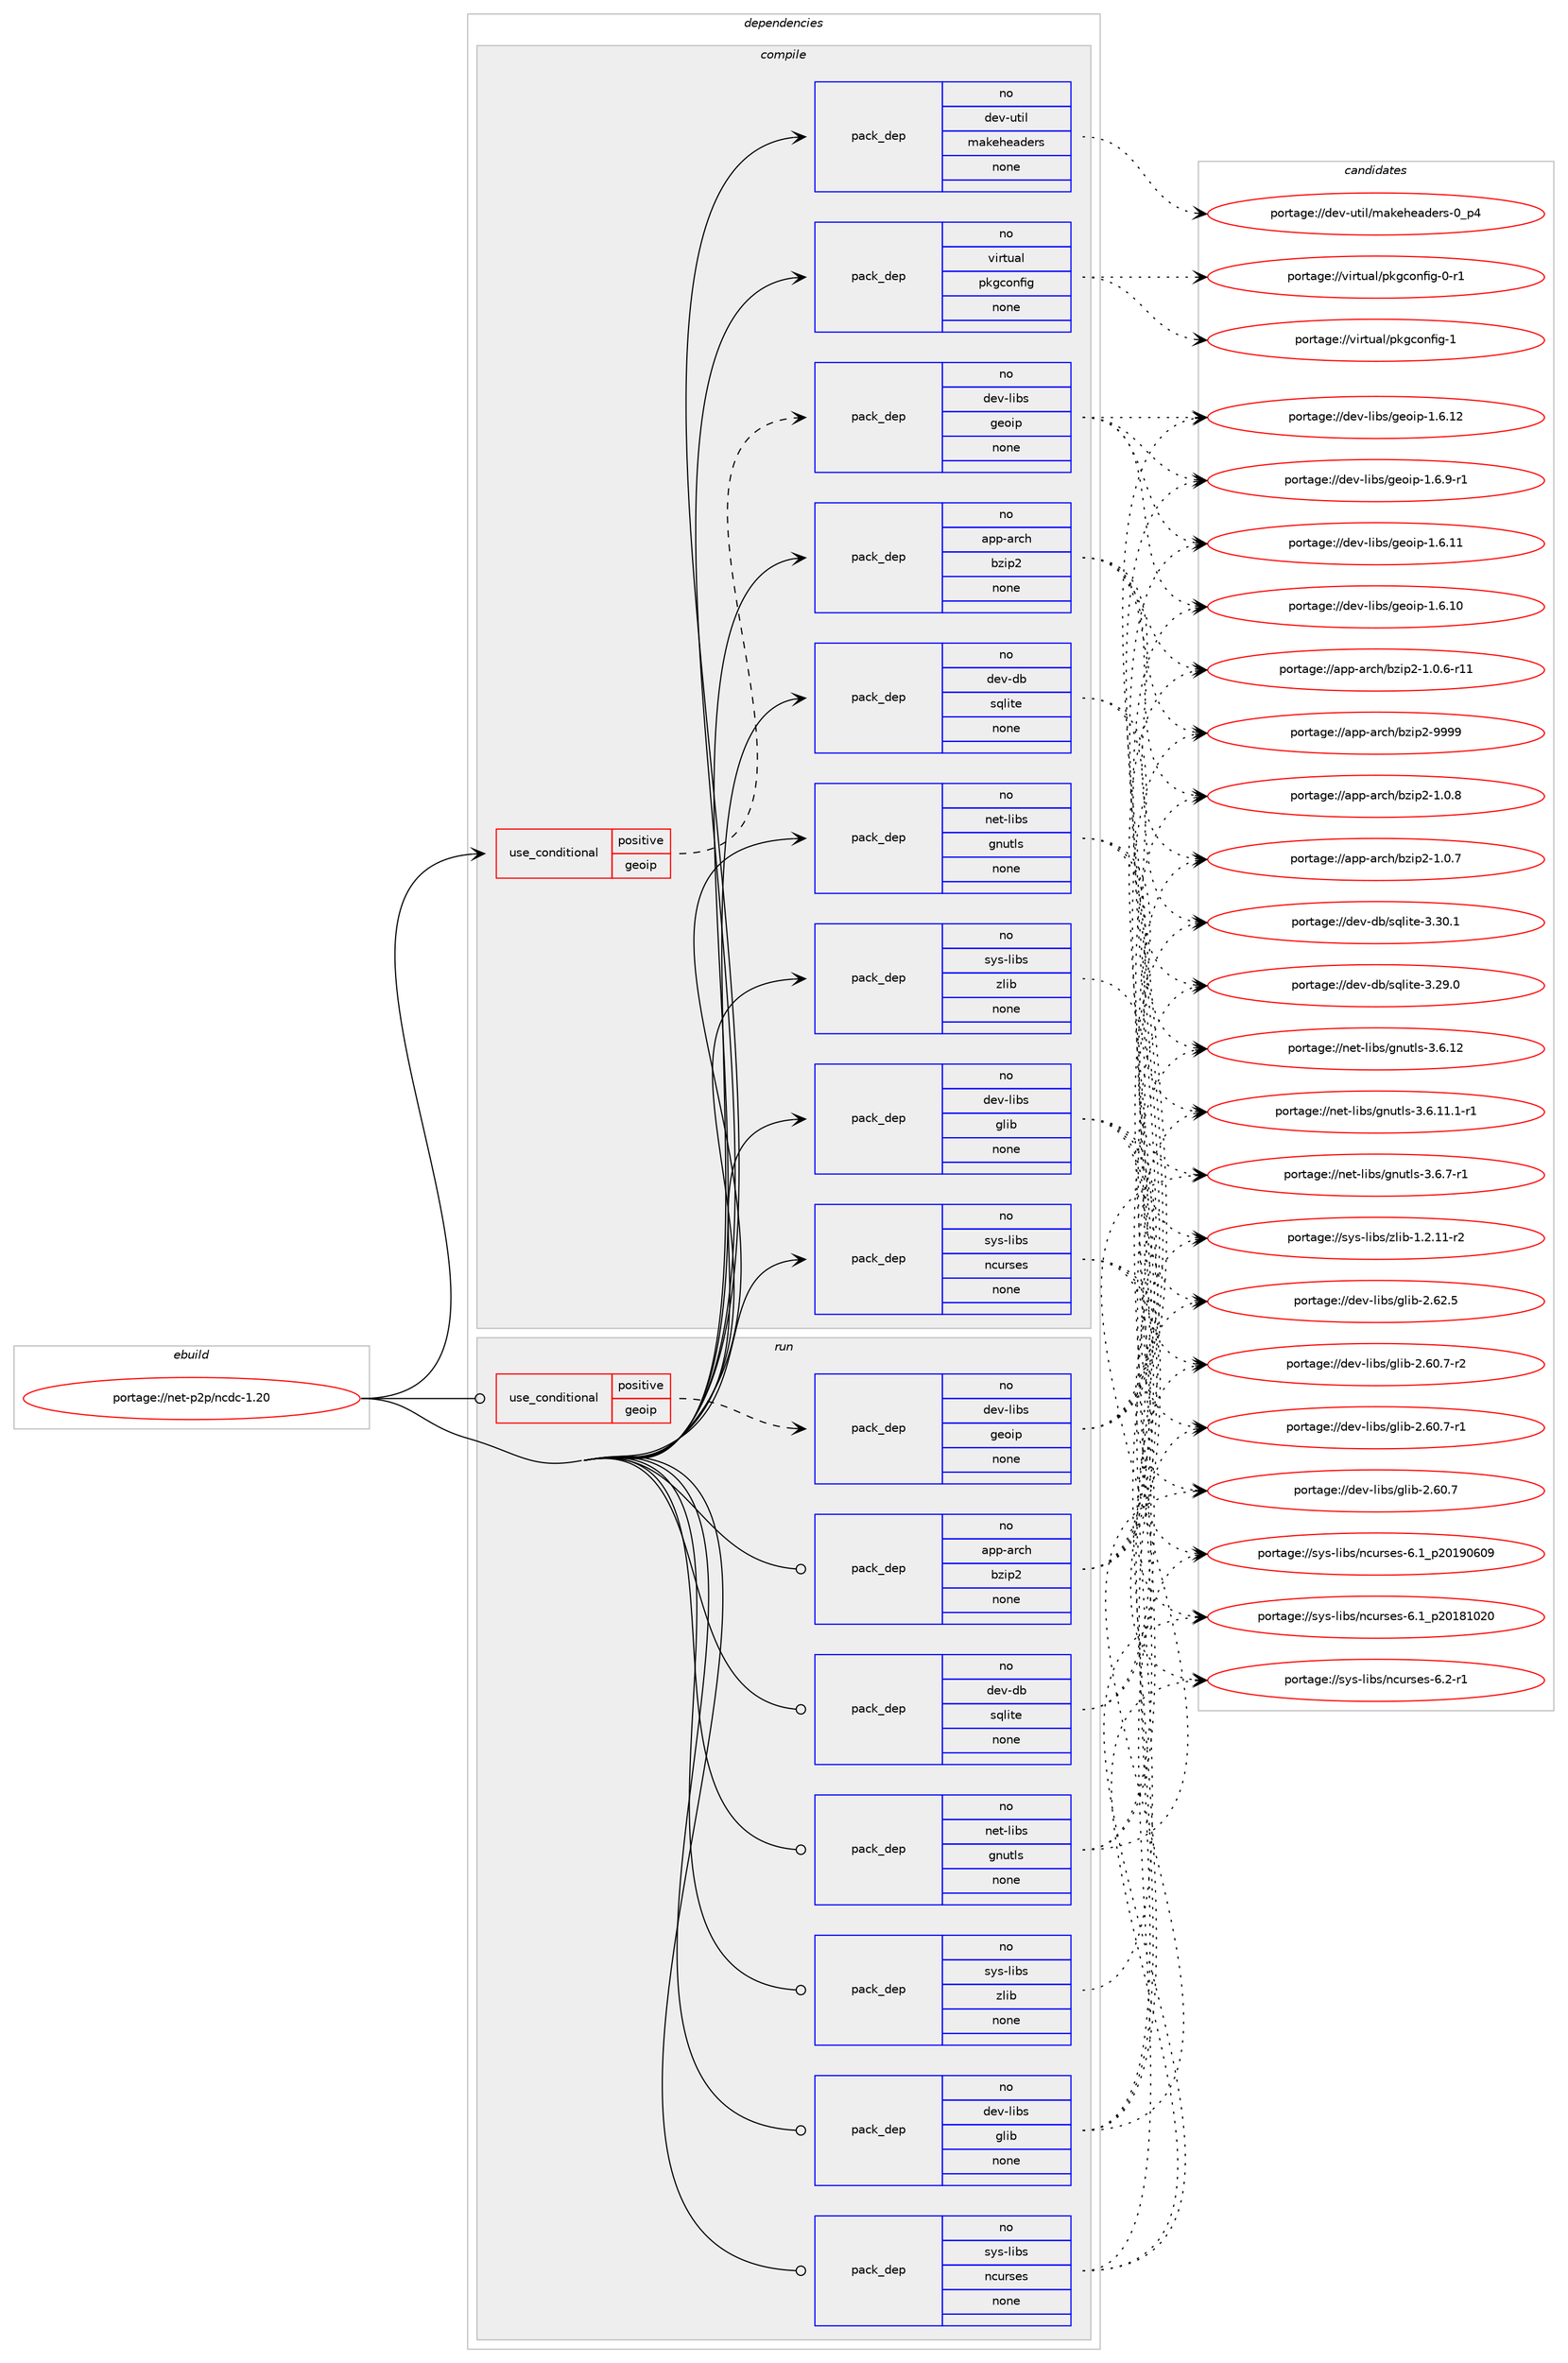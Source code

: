 digraph prolog {

# *************
# Graph options
# *************

newrank=true;
concentrate=true;
compound=true;
graph [rankdir=LR,fontname=Helvetica,fontsize=10,ranksep=1.5];#, ranksep=2.5, nodesep=0.2];
edge  [arrowhead=vee];
node  [fontname=Helvetica,fontsize=10];

# **********
# The ebuild
# **********

subgraph cluster_leftcol {
color=gray;
rank=same;
label=<<i>ebuild</i>>;
id [label="portage://net-p2p/ncdc-1.20", color=red, width=4, href="../net-p2p/ncdc-1.20.svg"];
}

# ****************
# The dependencies
# ****************

subgraph cluster_midcol {
color=gray;
label=<<i>dependencies</i>>;
subgraph cluster_compile {
fillcolor="#eeeeee";
style=filled;
label=<<i>compile</i>>;
subgraph cond15344 {
dependency74623 [label=<<TABLE BORDER="0" CELLBORDER="1" CELLSPACING="0" CELLPADDING="4"><TR><TD ROWSPAN="3" CELLPADDING="10">use_conditional</TD></TR><TR><TD>positive</TD></TR><TR><TD>geoip</TD></TR></TABLE>>, shape=none, color=red];
subgraph pack57826 {
dependency74624 [label=<<TABLE BORDER="0" CELLBORDER="1" CELLSPACING="0" CELLPADDING="4" WIDTH="220"><TR><TD ROWSPAN="6" CELLPADDING="30">pack_dep</TD></TR><TR><TD WIDTH="110">no</TD></TR><TR><TD>dev-libs</TD></TR><TR><TD>geoip</TD></TR><TR><TD>none</TD></TR><TR><TD></TD></TR></TABLE>>, shape=none, color=blue];
}
dependency74623:e -> dependency74624:w [weight=20,style="dashed",arrowhead="vee"];
}
id:e -> dependency74623:w [weight=20,style="solid",arrowhead="vee"];
subgraph pack57827 {
dependency74625 [label=<<TABLE BORDER="0" CELLBORDER="1" CELLSPACING="0" CELLPADDING="4" WIDTH="220"><TR><TD ROWSPAN="6" CELLPADDING="30">pack_dep</TD></TR><TR><TD WIDTH="110">no</TD></TR><TR><TD>app-arch</TD></TR><TR><TD>bzip2</TD></TR><TR><TD>none</TD></TR><TR><TD></TD></TR></TABLE>>, shape=none, color=blue];
}
id:e -> dependency74625:w [weight=20,style="solid",arrowhead="vee"];
subgraph pack57828 {
dependency74626 [label=<<TABLE BORDER="0" CELLBORDER="1" CELLSPACING="0" CELLPADDING="4" WIDTH="220"><TR><TD ROWSPAN="6" CELLPADDING="30">pack_dep</TD></TR><TR><TD WIDTH="110">no</TD></TR><TR><TD>dev-db</TD></TR><TR><TD>sqlite</TD></TR><TR><TD>none</TD></TR><TR><TD></TD></TR></TABLE>>, shape=none, color=blue];
}
id:e -> dependency74626:w [weight=20,style="solid",arrowhead="vee"];
subgraph pack57829 {
dependency74627 [label=<<TABLE BORDER="0" CELLBORDER="1" CELLSPACING="0" CELLPADDING="4" WIDTH="220"><TR><TD ROWSPAN="6" CELLPADDING="30">pack_dep</TD></TR><TR><TD WIDTH="110">no</TD></TR><TR><TD>dev-libs</TD></TR><TR><TD>glib</TD></TR><TR><TD>none</TD></TR><TR><TD></TD></TR></TABLE>>, shape=none, color=blue];
}
id:e -> dependency74627:w [weight=20,style="solid",arrowhead="vee"];
subgraph pack57830 {
dependency74628 [label=<<TABLE BORDER="0" CELLBORDER="1" CELLSPACING="0" CELLPADDING="4" WIDTH="220"><TR><TD ROWSPAN="6" CELLPADDING="30">pack_dep</TD></TR><TR><TD WIDTH="110">no</TD></TR><TR><TD>dev-util</TD></TR><TR><TD>makeheaders</TD></TR><TR><TD>none</TD></TR><TR><TD></TD></TR></TABLE>>, shape=none, color=blue];
}
id:e -> dependency74628:w [weight=20,style="solid",arrowhead="vee"];
subgraph pack57831 {
dependency74629 [label=<<TABLE BORDER="0" CELLBORDER="1" CELLSPACING="0" CELLPADDING="4" WIDTH="220"><TR><TD ROWSPAN="6" CELLPADDING="30">pack_dep</TD></TR><TR><TD WIDTH="110">no</TD></TR><TR><TD>net-libs</TD></TR><TR><TD>gnutls</TD></TR><TR><TD>none</TD></TR><TR><TD></TD></TR></TABLE>>, shape=none, color=blue];
}
id:e -> dependency74629:w [weight=20,style="solid",arrowhead="vee"];
subgraph pack57832 {
dependency74630 [label=<<TABLE BORDER="0" CELLBORDER="1" CELLSPACING="0" CELLPADDING="4" WIDTH="220"><TR><TD ROWSPAN="6" CELLPADDING="30">pack_dep</TD></TR><TR><TD WIDTH="110">no</TD></TR><TR><TD>sys-libs</TD></TR><TR><TD>ncurses</TD></TR><TR><TD>none</TD></TR><TR><TD></TD></TR></TABLE>>, shape=none, color=blue];
}
id:e -> dependency74630:w [weight=20,style="solid",arrowhead="vee"];
subgraph pack57833 {
dependency74631 [label=<<TABLE BORDER="0" CELLBORDER="1" CELLSPACING="0" CELLPADDING="4" WIDTH="220"><TR><TD ROWSPAN="6" CELLPADDING="30">pack_dep</TD></TR><TR><TD WIDTH="110">no</TD></TR><TR><TD>sys-libs</TD></TR><TR><TD>zlib</TD></TR><TR><TD>none</TD></TR><TR><TD></TD></TR></TABLE>>, shape=none, color=blue];
}
id:e -> dependency74631:w [weight=20,style="solid",arrowhead="vee"];
subgraph pack57834 {
dependency74632 [label=<<TABLE BORDER="0" CELLBORDER="1" CELLSPACING="0" CELLPADDING="4" WIDTH="220"><TR><TD ROWSPAN="6" CELLPADDING="30">pack_dep</TD></TR><TR><TD WIDTH="110">no</TD></TR><TR><TD>virtual</TD></TR><TR><TD>pkgconfig</TD></TR><TR><TD>none</TD></TR><TR><TD></TD></TR></TABLE>>, shape=none, color=blue];
}
id:e -> dependency74632:w [weight=20,style="solid",arrowhead="vee"];
}
subgraph cluster_compileandrun {
fillcolor="#eeeeee";
style=filled;
label=<<i>compile and run</i>>;
}
subgraph cluster_run {
fillcolor="#eeeeee";
style=filled;
label=<<i>run</i>>;
subgraph cond15345 {
dependency74633 [label=<<TABLE BORDER="0" CELLBORDER="1" CELLSPACING="0" CELLPADDING="4"><TR><TD ROWSPAN="3" CELLPADDING="10">use_conditional</TD></TR><TR><TD>positive</TD></TR><TR><TD>geoip</TD></TR></TABLE>>, shape=none, color=red];
subgraph pack57835 {
dependency74634 [label=<<TABLE BORDER="0" CELLBORDER="1" CELLSPACING="0" CELLPADDING="4" WIDTH="220"><TR><TD ROWSPAN="6" CELLPADDING="30">pack_dep</TD></TR><TR><TD WIDTH="110">no</TD></TR><TR><TD>dev-libs</TD></TR><TR><TD>geoip</TD></TR><TR><TD>none</TD></TR><TR><TD></TD></TR></TABLE>>, shape=none, color=blue];
}
dependency74633:e -> dependency74634:w [weight=20,style="dashed",arrowhead="vee"];
}
id:e -> dependency74633:w [weight=20,style="solid",arrowhead="odot"];
subgraph pack57836 {
dependency74635 [label=<<TABLE BORDER="0" CELLBORDER="1" CELLSPACING="0" CELLPADDING="4" WIDTH="220"><TR><TD ROWSPAN="6" CELLPADDING="30">pack_dep</TD></TR><TR><TD WIDTH="110">no</TD></TR><TR><TD>app-arch</TD></TR><TR><TD>bzip2</TD></TR><TR><TD>none</TD></TR><TR><TD></TD></TR></TABLE>>, shape=none, color=blue];
}
id:e -> dependency74635:w [weight=20,style="solid",arrowhead="odot"];
subgraph pack57837 {
dependency74636 [label=<<TABLE BORDER="0" CELLBORDER="1" CELLSPACING="0" CELLPADDING="4" WIDTH="220"><TR><TD ROWSPAN="6" CELLPADDING="30">pack_dep</TD></TR><TR><TD WIDTH="110">no</TD></TR><TR><TD>dev-db</TD></TR><TR><TD>sqlite</TD></TR><TR><TD>none</TD></TR><TR><TD></TD></TR></TABLE>>, shape=none, color=blue];
}
id:e -> dependency74636:w [weight=20,style="solid",arrowhead="odot"];
subgraph pack57838 {
dependency74637 [label=<<TABLE BORDER="0" CELLBORDER="1" CELLSPACING="0" CELLPADDING="4" WIDTH="220"><TR><TD ROWSPAN="6" CELLPADDING="30">pack_dep</TD></TR><TR><TD WIDTH="110">no</TD></TR><TR><TD>dev-libs</TD></TR><TR><TD>glib</TD></TR><TR><TD>none</TD></TR><TR><TD></TD></TR></TABLE>>, shape=none, color=blue];
}
id:e -> dependency74637:w [weight=20,style="solid",arrowhead="odot"];
subgraph pack57839 {
dependency74638 [label=<<TABLE BORDER="0" CELLBORDER="1" CELLSPACING="0" CELLPADDING="4" WIDTH="220"><TR><TD ROWSPAN="6" CELLPADDING="30">pack_dep</TD></TR><TR><TD WIDTH="110">no</TD></TR><TR><TD>net-libs</TD></TR><TR><TD>gnutls</TD></TR><TR><TD>none</TD></TR><TR><TD></TD></TR></TABLE>>, shape=none, color=blue];
}
id:e -> dependency74638:w [weight=20,style="solid",arrowhead="odot"];
subgraph pack57840 {
dependency74639 [label=<<TABLE BORDER="0" CELLBORDER="1" CELLSPACING="0" CELLPADDING="4" WIDTH="220"><TR><TD ROWSPAN="6" CELLPADDING="30">pack_dep</TD></TR><TR><TD WIDTH="110">no</TD></TR><TR><TD>sys-libs</TD></TR><TR><TD>ncurses</TD></TR><TR><TD>none</TD></TR><TR><TD></TD></TR></TABLE>>, shape=none, color=blue];
}
id:e -> dependency74639:w [weight=20,style="solid",arrowhead="odot"];
subgraph pack57841 {
dependency74640 [label=<<TABLE BORDER="0" CELLBORDER="1" CELLSPACING="0" CELLPADDING="4" WIDTH="220"><TR><TD ROWSPAN="6" CELLPADDING="30">pack_dep</TD></TR><TR><TD WIDTH="110">no</TD></TR><TR><TD>sys-libs</TD></TR><TR><TD>zlib</TD></TR><TR><TD>none</TD></TR><TR><TD></TD></TR></TABLE>>, shape=none, color=blue];
}
id:e -> dependency74640:w [weight=20,style="solid",arrowhead="odot"];
}
}

# **************
# The candidates
# **************

subgraph cluster_choices {
rank=same;
color=gray;
label=<<i>candidates</i>>;

subgraph choice57826 {
color=black;
nodesep=1;
choice1001011184510810598115471031011111051124549465446574511449 [label="portage://dev-libs/geoip-1.6.9-r1", color=red, width=4,href="../dev-libs/geoip-1.6.9-r1.svg"];
choice10010111845108105981154710310111110511245494654464950 [label="portage://dev-libs/geoip-1.6.12", color=red, width=4,href="../dev-libs/geoip-1.6.12.svg"];
choice10010111845108105981154710310111110511245494654464949 [label="portage://dev-libs/geoip-1.6.11", color=red, width=4,href="../dev-libs/geoip-1.6.11.svg"];
choice10010111845108105981154710310111110511245494654464948 [label="portage://dev-libs/geoip-1.6.10", color=red, width=4,href="../dev-libs/geoip-1.6.10.svg"];
dependency74624:e -> choice1001011184510810598115471031011111051124549465446574511449:w [style=dotted,weight="100"];
dependency74624:e -> choice10010111845108105981154710310111110511245494654464950:w [style=dotted,weight="100"];
dependency74624:e -> choice10010111845108105981154710310111110511245494654464949:w [style=dotted,weight="100"];
dependency74624:e -> choice10010111845108105981154710310111110511245494654464948:w [style=dotted,weight="100"];
}
subgraph choice57827 {
color=black;
nodesep=1;
choice971121124597114991044798122105112504557575757 [label="portage://app-arch/bzip2-9999", color=red, width=4,href="../app-arch/bzip2-9999.svg"];
choice97112112459711499104479812210511250454946484656 [label="portage://app-arch/bzip2-1.0.8", color=red, width=4,href="../app-arch/bzip2-1.0.8.svg"];
choice97112112459711499104479812210511250454946484655 [label="portage://app-arch/bzip2-1.0.7", color=red, width=4,href="../app-arch/bzip2-1.0.7.svg"];
choice97112112459711499104479812210511250454946484654451144949 [label="portage://app-arch/bzip2-1.0.6-r11", color=red, width=4,href="../app-arch/bzip2-1.0.6-r11.svg"];
dependency74625:e -> choice971121124597114991044798122105112504557575757:w [style=dotted,weight="100"];
dependency74625:e -> choice97112112459711499104479812210511250454946484656:w [style=dotted,weight="100"];
dependency74625:e -> choice97112112459711499104479812210511250454946484655:w [style=dotted,weight="100"];
dependency74625:e -> choice97112112459711499104479812210511250454946484654451144949:w [style=dotted,weight="100"];
}
subgraph choice57828 {
color=black;
nodesep=1;
choice10010111845100984711511310810511610145514651484649 [label="portage://dev-db/sqlite-3.30.1", color=red, width=4,href="../dev-db/sqlite-3.30.1.svg"];
choice10010111845100984711511310810511610145514650574648 [label="portage://dev-db/sqlite-3.29.0", color=red, width=4,href="../dev-db/sqlite-3.29.0.svg"];
dependency74626:e -> choice10010111845100984711511310810511610145514651484649:w [style=dotted,weight="100"];
dependency74626:e -> choice10010111845100984711511310810511610145514650574648:w [style=dotted,weight="100"];
}
subgraph choice57829 {
color=black;
nodesep=1;
choice1001011184510810598115471031081059845504654504653 [label="portage://dev-libs/glib-2.62.5", color=red, width=4,href="../dev-libs/glib-2.62.5.svg"];
choice10010111845108105981154710310810598455046544846554511450 [label="portage://dev-libs/glib-2.60.7-r2", color=red, width=4,href="../dev-libs/glib-2.60.7-r2.svg"];
choice10010111845108105981154710310810598455046544846554511449 [label="portage://dev-libs/glib-2.60.7-r1", color=red, width=4,href="../dev-libs/glib-2.60.7-r1.svg"];
choice1001011184510810598115471031081059845504654484655 [label="portage://dev-libs/glib-2.60.7", color=red, width=4,href="../dev-libs/glib-2.60.7.svg"];
dependency74627:e -> choice1001011184510810598115471031081059845504654504653:w [style=dotted,weight="100"];
dependency74627:e -> choice10010111845108105981154710310810598455046544846554511450:w [style=dotted,weight="100"];
dependency74627:e -> choice10010111845108105981154710310810598455046544846554511449:w [style=dotted,weight="100"];
dependency74627:e -> choice1001011184510810598115471031081059845504654484655:w [style=dotted,weight="100"];
}
subgraph choice57830 {
color=black;
nodesep=1;
choice1001011184511711610510847109971071011041019710010111411545489511252 [label="portage://dev-util/makeheaders-0_p4", color=red, width=4,href="../dev-util/makeheaders-0_p4.svg"];
dependency74628:e -> choice1001011184511711610510847109971071011041019710010111411545489511252:w [style=dotted,weight="100"];
}
subgraph choice57831 {
color=black;
nodesep=1;
choice1101011164510810598115471031101171161081154551465446554511449 [label="portage://net-libs/gnutls-3.6.7-r1", color=red, width=4,href="../net-libs/gnutls-3.6.7-r1.svg"];
choice11010111645108105981154710311011711610811545514654464950 [label="portage://net-libs/gnutls-3.6.12", color=red, width=4,href="../net-libs/gnutls-3.6.12.svg"];
choice1101011164510810598115471031101171161081154551465446494946494511449 [label="portage://net-libs/gnutls-3.6.11.1-r1", color=red, width=4,href="../net-libs/gnutls-3.6.11.1-r1.svg"];
dependency74629:e -> choice1101011164510810598115471031101171161081154551465446554511449:w [style=dotted,weight="100"];
dependency74629:e -> choice11010111645108105981154710311011711610811545514654464950:w [style=dotted,weight="100"];
dependency74629:e -> choice1101011164510810598115471031101171161081154551465446494946494511449:w [style=dotted,weight="100"];
}
subgraph choice57832 {
color=black;
nodesep=1;
choice11512111545108105981154711099117114115101115455446504511449 [label="portage://sys-libs/ncurses-6.2-r1", color=red, width=4,href="../sys-libs/ncurses-6.2-r1.svg"];
choice1151211154510810598115471109911711411510111545544649951125048495748544857 [label="portage://sys-libs/ncurses-6.1_p20190609", color=red, width=4,href="../sys-libs/ncurses-6.1_p20190609.svg"];
choice1151211154510810598115471109911711411510111545544649951125048495649485048 [label="portage://sys-libs/ncurses-6.1_p20181020", color=red, width=4,href="../sys-libs/ncurses-6.1_p20181020.svg"];
dependency74630:e -> choice11512111545108105981154711099117114115101115455446504511449:w [style=dotted,weight="100"];
dependency74630:e -> choice1151211154510810598115471109911711411510111545544649951125048495748544857:w [style=dotted,weight="100"];
dependency74630:e -> choice1151211154510810598115471109911711411510111545544649951125048495649485048:w [style=dotted,weight="100"];
}
subgraph choice57833 {
color=black;
nodesep=1;
choice11512111545108105981154712210810598454946504649494511450 [label="portage://sys-libs/zlib-1.2.11-r2", color=red, width=4,href="../sys-libs/zlib-1.2.11-r2.svg"];
dependency74631:e -> choice11512111545108105981154712210810598454946504649494511450:w [style=dotted,weight="100"];
}
subgraph choice57834 {
color=black;
nodesep=1;
choice1181051141161179710847112107103991111101021051034549 [label="portage://virtual/pkgconfig-1", color=red, width=4,href="../virtual/pkgconfig-1.svg"];
choice11810511411611797108471121071039911111010210510345484511449 [label="portage://virtual/pkgconfig-0-r1", color=red, width=4,href="../virtual/pkgconfig-0-r1.svg"];
dependency74632:e -> choice1181051141161179710847112107103991111101021051034549:w [style=dotted,weight="100"];
dependency74632:e -> choice11810511411611797108471121071039911111010210510345484511449:w [style=dotted,weight="100"];
}
subgraph choice57835 {
color=black;
nodesep=1;
choice1001011184510810598115471031011111051124549465446574511449 [label="portage://dev-libs/geoip-1.6.9-r1", color=red, width=4,href="../dev-libs/geoip-1.6.9-r1.svg"];
choice10010111845108105981154710310111110511245494654464950 [label="portage://dev-libs/geoip-1.6.12", color=red, width=4,href="../dev-libs/geoip-1.6.12.svg"];
choice10010111845108105981154710310111110511245494654464949 [label="portage://dev-libs/geoip-1.6.11", color=red, width=4,href="../dev-libs/geoip-1.6.11.svg"];
choice10010111845108105981154710310111110511245494654464948 [label="portage://dev-libs/geoip-1.6.10", color=red, width=4,href="../dev-libs/geoip-1.6.10.svg"];
dependency74634:e -> choice1001011184510810598115471031011111051124549465446574511449:w [style=dotted,weight="100"];
dependency74634:e -> choice10010111845108105981154710310111110511245494654464950:w [style=dotted,weight="100"];
dependency74634:e -> choice10010111845108105981154710310111110511245494654464949:w [style=dotted,weight="100"];
dependency74634:e -> choice10010111845108105981154710310111110511245494654464948:w [style=dotted,weight="100"];
}
subgraph choice57836 {
color=black;
nodesep=1;
choice971121124597114991044798122105112504557575757 [label="portage://app-arch/bzip2-9999", color=red, width=4,href="../app-arch/bzip2-9999.svg"];
choice97112112459711499104479812210511250454946484656 [label="portage://app-arch/bzip2-1.0.8", color=red, width=4,href="../app-arch/bzip2-1.0.8.svg"];
choice97112112459711499104479812210511250454946484655 [label="portage://app-arch/bzip2-1.0.7", color=red, width=4,href="../app-arch/bzip2-1.0.7.svg"];
choice97112112459711499104479812210511250454946484654451144949 [label="portage://app-arch/bzip2-1.0.6-r11", color=red, width=4,href="../app-arch/bzip2-1.0.6-r11.svg"];
dependency74635:e -> choice971121124597114991044798122105112504557575757:w [style=dotted,weight="100"];
dependency74635:e -> choice97112112459711499104479812210511250454946484656:w [style=dotted,weight="100"];
dependency74635:e -> choice97112112459711499104479812210511250454946484655:w [style=dotted,weight="100"];
dependency74635:e -> choice97112112459711499104479812210511250454946484654451144949:w [style=dotted,weight="100"];
}
subgraph choice57837 {
color=black;
nodesep=1;
choice10010111845100984711511310810511610145514651484649 [label="portage://dev-db/sqlite-3.30.1", color=red, width=4,href="../dev-db/sqlite-3.30.1.svg"];
choice10010111845100984711511310810511610145514650574648 [label="portage://dev-db/sqlite-3.29.0", color=red, width=4,href="../dev-db/sqlite-3.29.0.svg"];
dependency74636:e -> choice10010111845100984711511310810511610145514651484649:w [style=dotted,weight="100"];
dependency74636:e -> choice10010111845100984711511310810511610145514650574648:w [style=dotted,weight="100"];
}
subgraph choice57838 {
color=black;
nodesep=1;
choice1001011184510810598115471031081059845504654504653 [label="portage://dev-libs/glib-2.62.5", color=red, width=4,href="../dev-libs/glib-2.62.5.svg"];
choice10010111845108105981154710310810598455046544846554511450 [label="portage://dev-libs/glib-2.60.7-r2", color=red, width=4,href="../dev-libs/glib-2.60.7-r2.svg"];
choice10010111845108105981154710310810598455046544846554511449 [label="portage://dev-libs/glib-2.60.7-r1", color=red, width=4,href="../dev-libs/glib-2.60.7-r1.svg"];
choice1001011184510810598115471031081059845504654484655 [label="portage://dev-libs/glib-2.60.7", color=red, width=4,href="../dev-libs/glib-2.60.7.svg"];
dependency74637:e -> choice1001011184510810598115471031081059845504654504653:w [style=dotted,weight="100"];
dependency74637:e -> choice10010111845108105981154710310810598455046544846554511450:w [style=dotted,weight="100"];
dependency74637:e -> choice10010111845108105981154710310810598455046544846554511449:w [style=dotted,weight="100"];
dependency74637:e -> choice1001011184510810598115471031081059845504654484655:w [style=dotted,weight="100"];
}
subgraph choice57839 {
color=black;
nodesep=1;
choice1101011164510810598115471031101171161081154551465446554511449 [label="portage://net-libs/gnutls-3.6.7-r1", color=red, width=4,href="../net-libs/gnutls-3.6.7-r1.svg"];
choice11010111645108105981154710311011711610811545514654464950 [label="portage://net-libs/gnutls-3.6.12", color=red, width=4,href="../net-libs/gnutls-3.6.12.svg"];
choice1101011164510810598115471031101171161081154551465446494946494511449 [label="portage://net-libs/gnutls-3.6.11.1-r1", color=red, width=4,href="../net-libs/gnutls-3.6.11.1-r1.svg"];
dependency74638:e -> choice1101011164510810598115471031101171161081154551465446554511449:w [style=dotted,weight="100"];
dependency74638:e -> choice11010111645108105981154710311011711610811545514654464950:w [style=dotted,weight="100"];
dependency74638:e -> choice1101011164510810598115471031101171161081154551465446494946494511449:w [style=dotted,weight="100"];
}
subgraph choice57840 {
color=black;
nodesep=1;
choice11512111545108105981154711099117114115101115455446504511449 [label="portage://sys-libs/ncurses-6.2-r1", color=red, width=4,href="../sys-libs/ncurses-6.2-r1.svg"];
choice1151211154510810598115471109911711411510111545544649951125048495748544857 [label="portage://sys-libs/ncurses-6.1_p20190609", color=red, width=4,href="../sys-libs/ncurses-6.1_p20190609.svg"];
choice1151211154510810598115471109911711411510111545544649951125048495649485048 [label="portage://sys-libs/ncurses-6.1_p20181020", color=red, width=4,href="../sys-libs/ncurses-6.1_p20181020.svg"];
dependency74639:e -> choice11512111545108105981154711099117114115101115455446504511449:w [style=dotted,weight="100"];
dependency74639:e -> choice1151211154510810598115471109911711411510111545544649951125048495748544857:w [style=dotted,weight="100"];
dependency74639:e -> choice1151211154510810598115471109911711411510111545544649951125048495649485048:w [style=dotted,weight="100"];
}
subgraph choice57841 {
color=black;
nodesep=1;
choice11512111545108105981154712210810598454946504649494511450 [label="portage://sys-libs/zlib-1.2.11-r2", color=red, width=4,href="../sys-libs/zlib-1.2.11-r2.svg"];
dependency74640:e -> choice11512111545108105981154712210810598454946504649494511450:w [style=dotted,weight="100"];
}
}

}
